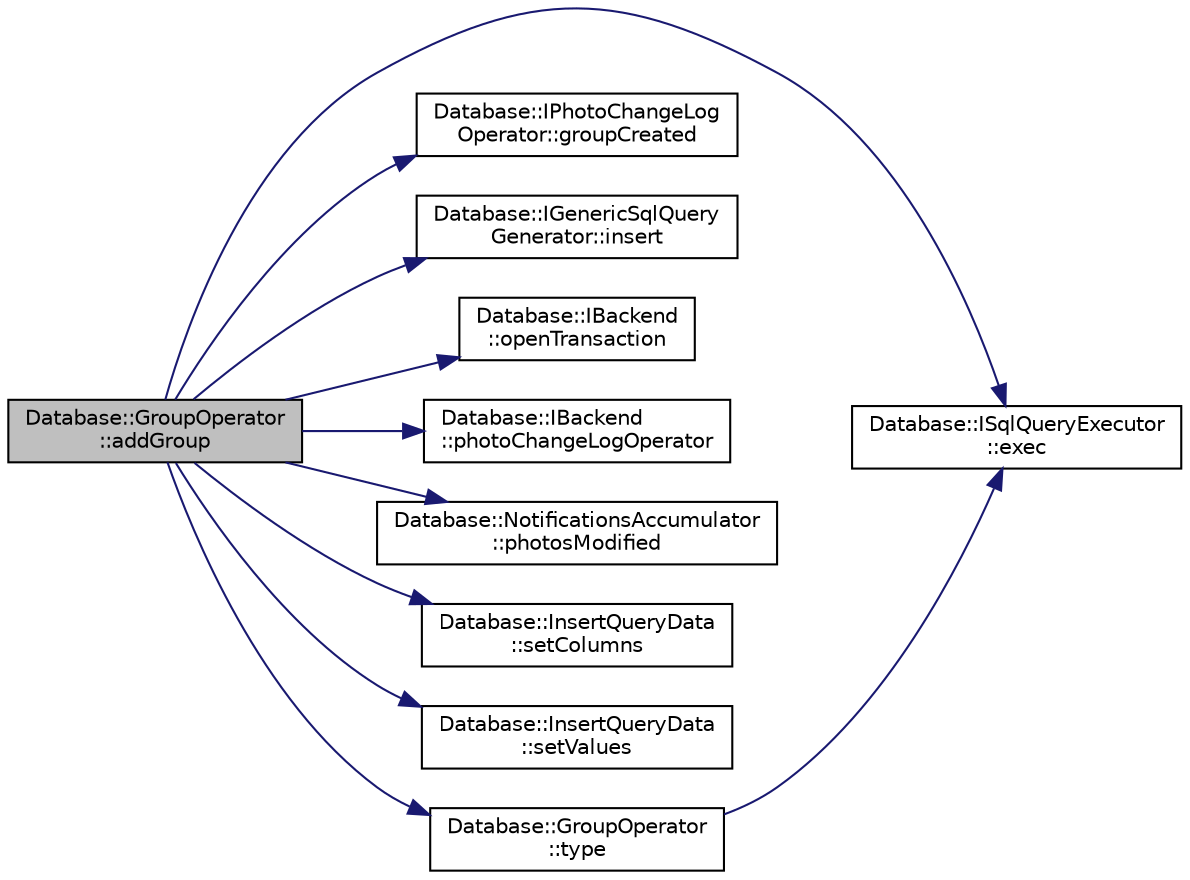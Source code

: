 digraph "Database::GroupOperator::addGroup"
{
 // LATEX_PDF_SIZE
  edge [fontname="Helvetica",fontsize="10",labelfontname="Helvetica",labelfontsize="10"];
  node [fontname="Helvetica",fontsize="10",shape=record];
  rankdir="LR";
  Node1 [label="Database::GroupOperator\l::addGroup",height=0.2,width=0.4,color="black", fillcolor="grey75", style="filled", fontcolor="black",tooltip=" "];
  Node1 -> Node2 [color="midnightblue",fontsize="10",style="solid",fontname="Helvetica"];
  Node2 [label="Database::ISqlQueryExecutor\l::exec",height=0.2,width=0.4,color="black", fillcolor="white", style="filled",URL="$struct_database_1_1_i_sql_query_executor.html#acfcd209fa4cb62eb1c1f99bbdd653131",tooltip=" "];
  Node1 -> Node3 [color="midnightblue",fontsize="10",style="solid",fontname="Helvetica"];
  Node3 [label="Database::IPhotoChangeLog\lOperator::groupCreated",height=0.2,width=0.4,color="black", fillcolor="white", style="filled",URL="$struct_database_1_1_i_photo_change_log_operator.html#a5ba24474a492a785f27ef3b11941468e",tooltip=" "];
  Node1 -> Node4 [color="midnightblue",fontsize="10",style="solid",fontname="Helvetica"];
  Node4 [label="Database::IGenericSqlQuery\lGenerator::insert",height=0.2,width=0.4,color="black", fillcolor="white", style="filled",URL="$struct_database_1_1_i_generic_sql_query_generator.html#a30ba93170abc64272718a5fc335b4d7a",tooltip=" "];
  Node1 -> Node5 [color="midnightblue",fontsize="10",style="solid",fontname="Helvetica"];
  Node5 [label="Database::IBackend\l::openTransaction",height=0.2,width=0.4,color="black", fillcolor="white", style="filled",URL="$struct_database_1_1_i_backend.html#a486cc5c69c08a85e9cec10651b3b6ef4",tooltip="begin transaction"];
  Node1 -> Node6 [color="midnightblue",fontsize="10",style="solid",fontname="Helvetica"];
  Node6 [label="Database::IBackend\l::photoChangeLogOperator",height=0.2,width=0.4,color="black", fillcolor="white", style="filled",URL="$struct_database_1_1_i_backend.html#aa6387ea4189ab141179b1960ee92dc3c",tooltip="get changelog operator"];
  Node1 -> Node7 [color="midnightblue",fontsize="10",style="solid",fontname="Helvetica"];
  Node7 [label="Database::NotificationsAccumulator\l::photosModified",height=0.2,width=0.4,color="black", fillcolor="white", style="filled",URL="$class_database_1_1_notifications_accumulator.html#a51f4c9699c114aeb027fea408670c6a8",tooltip=" "];
  Node1 -> Node8 [color="midnightblue",fontsize="10",style="solid",fontname="Helvetica"];
  Node8 [label="Database::InsertQueryData\l::setColumns",height=0.2,width=0.4,color="black", fillcolor="white", style="filled",URL="$class_database_1_1_insert_query_data.html#ad5559c694413325527ab752c01dd1ca8",tooltip=" "];
  Node1 -> Node9 [color="midnightblue",fontsize="10",style="solid",fontname="Helvetica"];
  Node9 [label="Database::InsertQueryData\l::setValues",height=0.2,width=0.4,color="black", fillcolor="white", style="filled",URL="$class_database_1_1_insert_query_data.html#a5140196bba75c14512d5f967bd6ee152",tooltip=" "];
  Node1 -> Node10 [color="midnightblue",fontsize="10",style="solid",fontname="Helvetica"];
  Node10 [label="Database::GroupOperator\l::type",height=0.2,width=0.4,color="black", fillcolor="white", style="filled",URL="$class_database_1_1_group_operator.html#a2055bf7c5525db5b31eef31573816f16",tooltip=" "];
  Node10 -> Node2 [color="midnightblue",fontsize="10",style="solid",fontname="Helvetica"];
}
